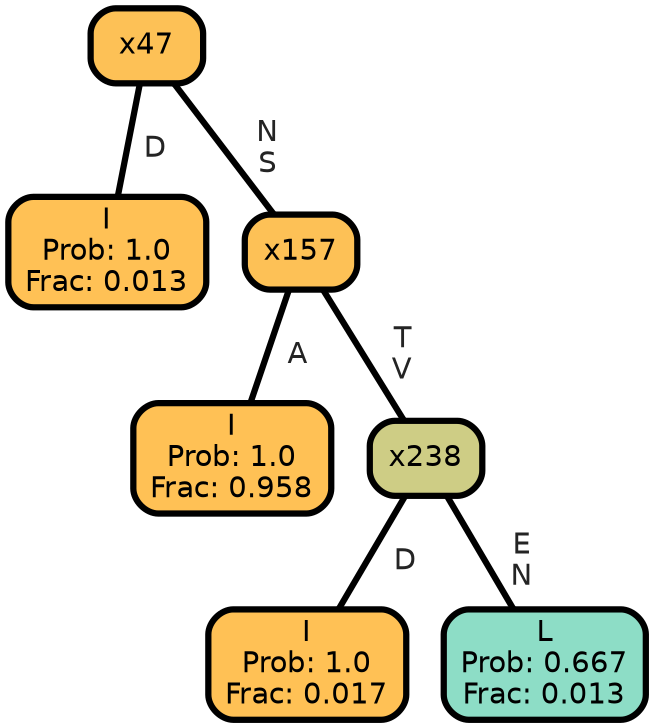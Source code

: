 graph Tree {
node [shape=box, style="filled, rounded",color="black",penwidth="3",fontcolor="black",                 fontname=helvetica] ;
graph [ranksep="0 equally", splines=straight,                 bgcolor=transparent, dpi=200] ;
edge [fontname=helvetica, fontweight=bold,fontcolor=grey14,color=black] ;
0 [label="I
Prob: 1.0
Frac: 0.013", fillcolor="#ffc155"] ;
1 [label="x47", fillcolor="#fdc156"] ;
2 [label="I
Prob: 1.0
Frac: 0.958", fillcolor="#ffc155"] ;
3 [label="x157", fillcolor="#fdc156"] ;
4 [label="I
Prob: 1.0
Frac: 0.017", fillcolor="#ffc155"] ;
5 [label="x238", fillcolor="#cecd85"] ;
6 [label="L
Prob: 0.667
Frac: 0.013", fillcolor="#8dddc6"] ;
1 -- 0 [label=" D",penwidth=3] ;
1 -- 3 [label=" N\n S",penwidth=3] ;
3 -- 2 [label=" A",penwidth=3] ;
3 -- 5 [label=" T\n V",penwidth=3] ;
5 -- 4 [label=" D",penwidth=3] ;
5 -- 6 [label=" E\n N",penwidth=3] ;
{rank = same;}}